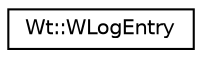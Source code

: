 digraph "Graphical Class Hierarchy"
{
 // LATEX_PDF_SIZE
  edge [fontname="Helvetica",fontsize="10",labelfontname="Helvetica",labelfontsize="10"];
  node [fontname="Helvetica",fontsize="10",shape=record];
  rankdir="LR";
  Node0 [label="Wt::WLogEntry",height=0.2,width=0.4,color="black", fillcolor="white", style="filled",URL="$classWt_1_1WLogEntry.html",tooltip="A stream-like object for creating an entry in a log file."];
}
